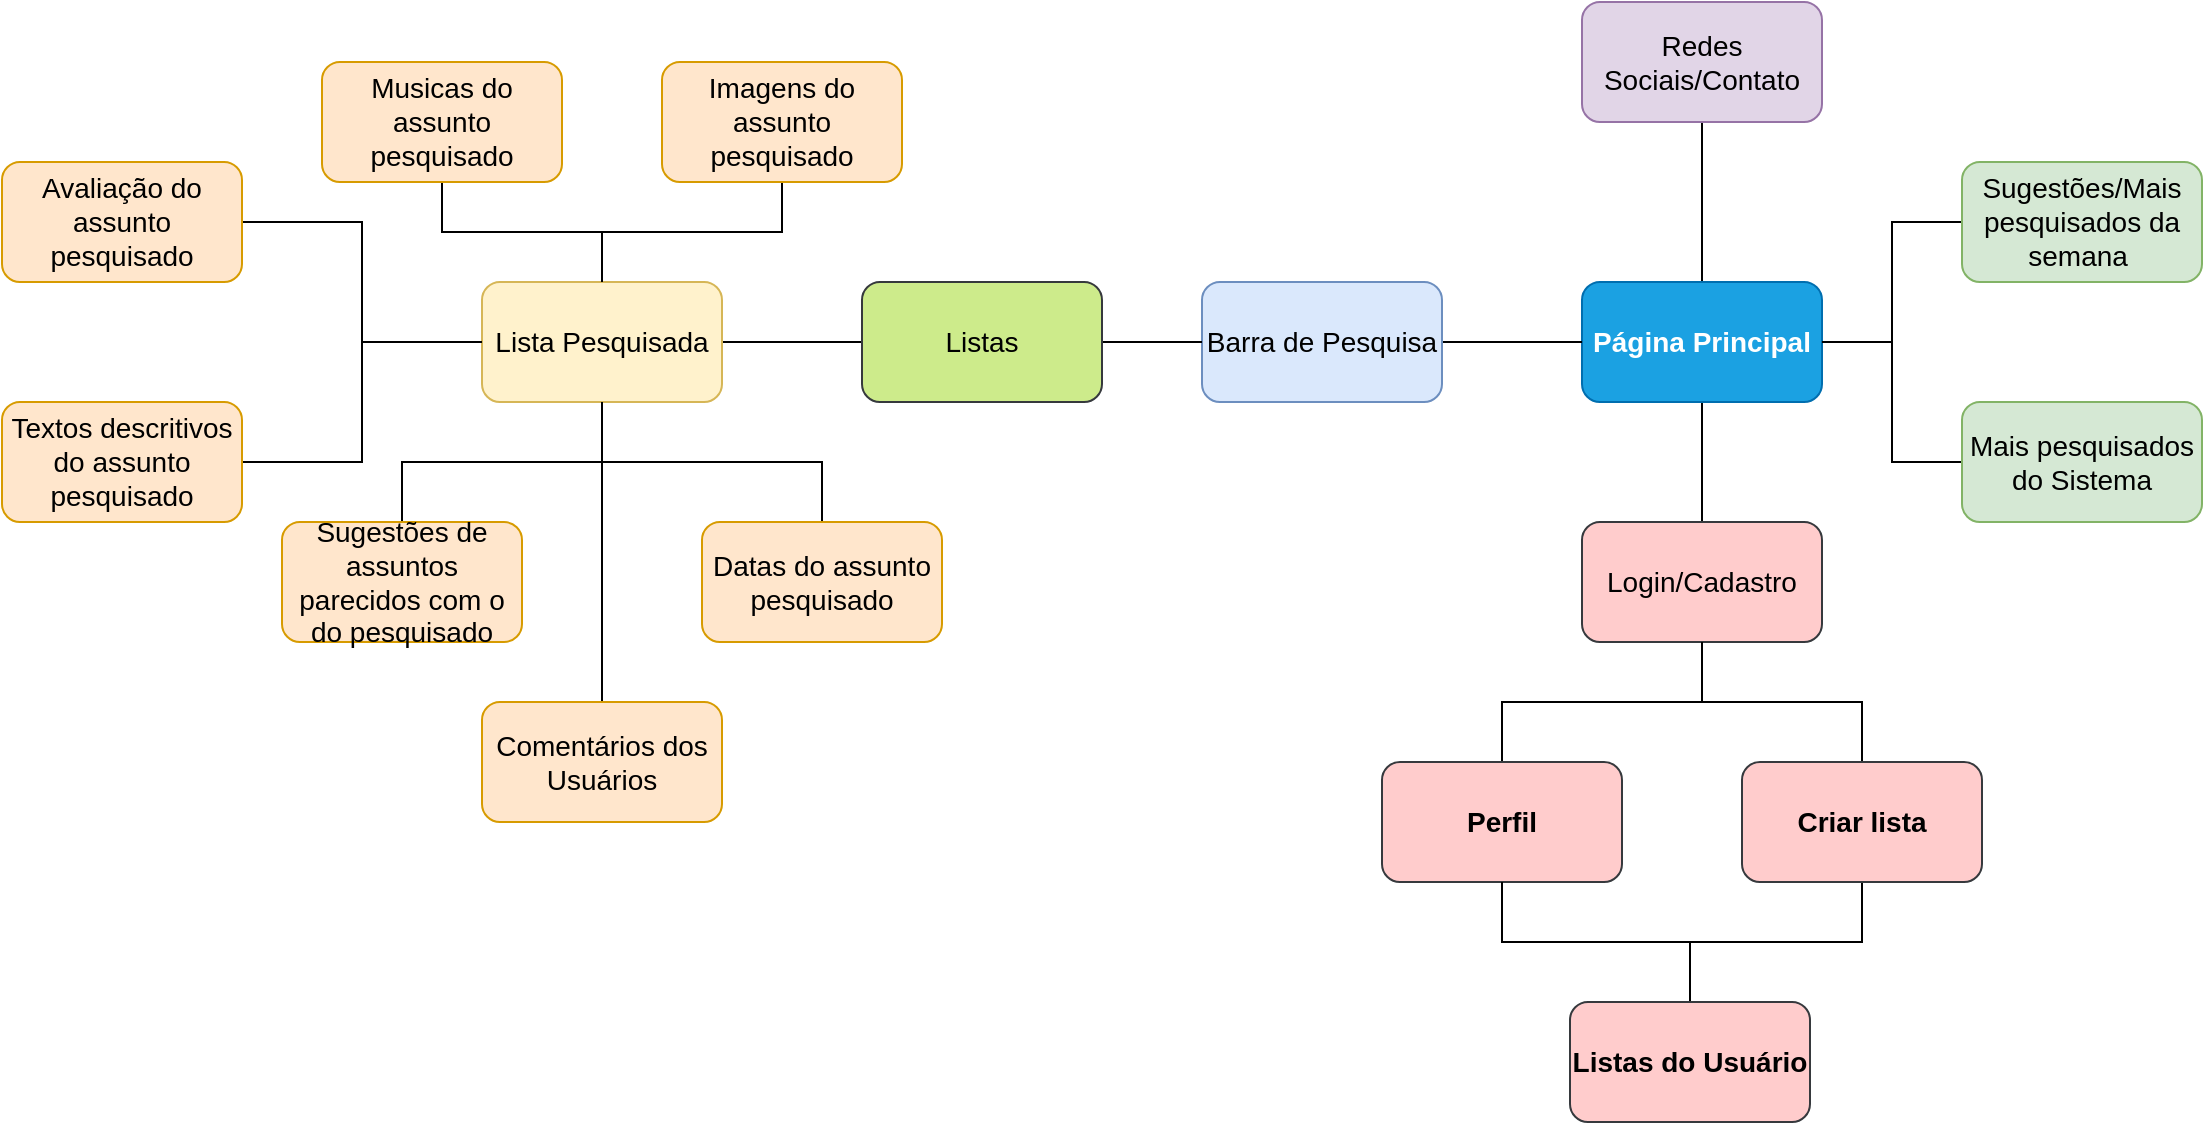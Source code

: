 <mxfile version="15.9.4" type="device"><diagram id="yp--AWLBvF2LsziHyw9a" name="Page-1"><mxGraphModel dx="1824" dy="548" grid="1" gridSize="10" guides="1" tooltips="1" connect="1" arrows="1" fold="1" page="1" pageScale="1" pageWidth="827" pageHeight="1169" math="0" shadow="0"><root><mxCell id="0"/><mxCell id="1" parent="0"/><mxCell id="J_H5PHMBG7VL0j95pqXi-12" style="edgeStyle=orthogonalEdgeStyle;rounded=0;orthogonalLoop=1;jettySize=auto;html=1;exitX=0.5;exitY=0;exitDx=0;exitDy=0;entryX=0.5;entryY=1;entryDx=0;entryDy=0;fontSize=14;endArrow=none;endFill=0;" parent="1" source="J_H5PHMBG7VL0j95pqXi-1" target="J_H5PHMBG7VL0j95pqXi-11" edge="1"><mxGeometry relative="1" as="geometry"/></mxCell><mxCell id="YjerQAtKggGRdwNfcW37-5" style="edgeStyle=orthogonalEdgeStyle;rounded=0;orthogonalLoop=1;jettySize=auto;html=1;exitX=0.5;exitY=1;exitDx=0;exitDy=0;entryX=0.5;entryY=0;entryDx=0;entryDy=0;endArrow=none;endFill=0;" edge="1" parent="1" source="J_H5PHMBG7VL0j95pqXi-1" target="YjerQAtKggGRdwNfcW37-4"><mxGeometry relative="1" as="geometry"/></mxCell><mxCell id="J_H5PHMBG7VL0j95pqXi-1" value="&lt;p style=&quot;line-height: 1.3&quot;&gt;&lt;font style=&quot;font-size: 14px&quot;&gt;&lt;b&gt;Página Principal&lt;/b&gt;&lt;/font&gt;&lt;/p&gt;" style="rounded=1;whiteSpace=wrap;html=1;fillColor=#1ba1e2;strokeColor=#006EAF;fontColor=#ffffff;" parent="1" vertex="1"><mxGeometry x="360" y="200" width="120" height="60" as="geometry"/></mxCell><mxCell id="J_H5PHMBG7VL0j95pqXi-7" style="edgeStyle=orthogonalEdgeStyle;rounded=0;orthogonalLoop=1;jettySize=auto;html=1;exitX=1;exitY=0.5;exitDx=0;exitDy=0;entryX=0;entryY=0.5;entryDx=0;entryDy=0;fontSize=14;endArrow=none;endFill=0;" parent="1" source="J_H5PHMBG7VL0j95pqXi-2" target="J_H5PHMBG7VL0j95pqXi-1" edge="1"><mxGeometry relative="1" as="geometry"/></mxCell><mxCell id="J_H5PHMBG7VL0j95pqXi-2" value="Barra de Pesquisa" style="rounded=1;whiteSpace=wrap;html=1;fontSize=14;fillColor=#dae8fc;strokeColor=#6c8ebf;" parent="1" vertex="1"><mxGeometry x="170" y="200" width="120" height="60" as="geometry"/></mxCell><mxCell id="J_H5PHMBG7VL0j95pqXi-6" style="edgeStyle=orthogonalEdgeStyle;rounded=0;orthogonalLoop=1;jettySize=auto;html=1;exitX=0;exitY=0.5;exitDx=0;exitDy=0;entryX=1;entryY=0.5;entryDx=0;entryDy=0;fontSize=14;endArrow=none;endFill=0;" parent="1" source="J_H5PHMBG7VL0j95pqXi-3" target="J_H5PHMBG7VL0j95pqXi-1" edge="1"><mxGeometry relative="1" as="geometry"/></mxCell><mxCell id="J_H5PHMBG7VL0j95pqXi-3" value="Sugestões/Mais pesquisados da semana&amp;nbsp;" style="rounded=1;whiteSpace=wrap;html=1;fontSize=14;fillColor=#d5e8d4;strokeColor=#82b366;" parent="1" vertex="1"><mxGeometry x="550" y="140" width="120" height="60" as="geometry"/></mxCell><mxCell id="J_H5PHMBG7VL0j95pqXi-5" style="edgeStyle=orthogonalEdgeStyle;rounded=0;orthogonalLoop=1;jettySize=auto;html=1;exitX=0;exitY=0.5;exitDx=0;exitDy=0;entryX=1;entryY=0.5;entryDx=0;entryDy=0;fontSize=14;endArrow=none;endFill=0;" parent="1" source="J_H5PHMBG7VL0j95pqXi-4" target="J_H5PHMBG7VL0j95pqXi-1" edge="1"><mxGeometry relative="1" as="geometry"/></mxCell><mxCell id="J_H5PHMBG7VL0j95pqXi-4" value="Mais pesquisados do Sistema" style="rounded=1;whiteSpace=wrap;html=1;fontSize=14;fillColor=#d5e8d4;strokeColor=#82b366;" parent="1" vertex="1"><mxGeometry x="550" y="260" width="120" height="60" as="geometry"/></mxCell><mxCell id="YjerQAtKggGRdwNfcW37-19" style="edgeStyle=orthogonalEdgeStyle;rounded=0;orthogonalLoop=1;jettySize=auto;html=1;exitX=1;exitY=0.5;exitDx=0;exitDy=0;entryX=0;entryY=0.5;entryDx=0;entryDy=0;endArrow=none;endFill=0;" edge="1" parent="1" source="J_H5PHMBG7VL0j95pqXi-8" target="YjerQAtKggGRdwNfcW37-18"><mxGeometry relative="1" as="geometry"/></mxCell><mxCell id="YjerQAtKggGRdwNfcW37-22" style="edgeStyle=orthogonalEdgeStyle;rounded=0;orthogonalLoop=1;jettySize=auto;html=1;exitX=0.5;exitY=1;exitDx=0;exitDy=0;entryX=0.5;entryY=0;entryDx=0;entryDy=0;endArrow=none;endFill=0;" edge="1" parent="1" source="J_H5PHMBG7VL0j95pqXi-8" target="YjerQAtKggGRdwNfcW37-21"><mxGeometry relative="1" as="geometry"/></mxCell><mxCell id="J_H5PHMBG7VL0j95pqXi-8" value="Lista Pesquisada" style="rounded=1;whiteSpace=wrap;html=1;fontSize=14;fillColor=#fff2cc;strokeColor=#d6b656;" parent="1" vertex="1"><mxGeometry x="-190" y="200" width="120" height="60" as="geometry"/></mxCell><mxCell id="J_H5PHMBG7VL0j95pqXi-20" style="edgeStyle=orthogonalEdgeStyle;rounded=0;orthogonalLoop=1;jettySize=auto;html=1;exitX=0.5;exitY=0;exitDx=0;exitDy=0;entryX=0.5;entryY=1;entryDx=0;entryDy=0;fontSize=14;endArrow=none;endFill=0;" parent="1" source="J_H5PHMBG7VL0j95pqXi-10" target="J_H5PHMBG7VL0j95pqXi-8" edge="1"><mxGeometry relative="1" as="geometry"/></mxCell><mxCell id="J_H5PHMBG7VL0j95pqXi-10" value="Datas do assunto pesquisado" style="rounded=1;whiteSpace=wrap;html=1;fontSize=14;fillColor=#ffe6cc;strokeColor=#d79b00;" parent="1" vertex="1"><mxGeometry x="-80" y="320" width="120" height="60" as="geometry"/></mxCell><mxCell id="J_H5PHMBG7VL0j95pqXi-11" value="Redes Sociais/Contato" style="rounded=1;whiteSpace=wrap;html=1;fontSize=14;fillColor=#e1d5e7;strokeColor=#9673a6;" parent="1" vertex="1"><mxGeometry x="360" y="60" width="120" height="60" as="geometry"/></mxCell><mxCell id="J_H5PHMBG7VL0j95pqXi-16" style="edgeStyle=orthogonalEdgeStyle;rounded=0;orthogonalLoop=1;jettySize=auto;html=1;exitX=1;exitY=0.5;exitDx=0;exitDy=0;entryX=0;entryY=0.5;entryDx=0;entryDy=0;fontSize=14;endArrow=none;endFill=0;" parent="1" source="J_H5PHMBG7VL0j95pqXi-13" target="J_H5PHMBG7VL0j95pqXi-8" edge="1"><mxGeometry relative="1" as="geometry"/></mxCell><mxCell id="J_H5PHMBG7VL0j95pqXi-13" value="Avaliação do assunto pesquisado" style="rounded=1;whiteSpace=wrap;html=1;fontSize=14;fillColor=#ffe6cc;strokeColor=#d79b00;" parent="1" vertex="1"><mxGeometry x="-430" y="140" width="120" height="60" as="geometry"/></mxCell><mxCell id="J_H5PHMBG7VL0j95pqXi-18" style="edgeStyle=orthogonalEdgeStyle;rounded=0;orthogonalLoop=1;jettySize=auto;html=1;exitX=1;exitY=0.5;exitDx=0;exitDy=0;entryX=0;entryY=0.5;entryDx=0;entryDy=0;fontSize=14;endArrow=none;endFill=0;" parent="1" source="J_H5PHMBG7VL0j95pqXi-14" target="J_H5PHMBG7VL0j95pqXi-8" edge="1"><mxGeometry relative="1" as="geometry"/></mxCell><mxCell id="J_H5PHMBG7VL0j95pqXi-14" value="Textos descritivos do assunto pesquisado" style="rounded=1;whiteSpace=wrap;html=1;fontSize=14;fillColor=#ffe6cc;strokeColor=#d79b00;" parent="1" vertex="1"><mxGeometry x="-430" y="260" width="120" height="60" as="geometry"/></mxCell><mxCell id="J_H5PHMBG7VL0j95pqXi-19" style="edgeStyle=orthogonalEdgeStyle;rounded=0;orthogonalLoop=1;jettySize=auto;html=1;exitX=0.5;exitY=1;exitDx=0;exitDy=0;entryX=0.5;entryY=0;entryDx=0;entryDy=0;fontSize=14;endArrow=none;endFill=0;" parent="1" source="J_H5PHMBG7VL0j95pqXi-15" target="J_H5PHMBG7VL0j95pqXi-8" edge="1"><mxGeometry relative="1" as="geometry"/></mxCell><mxCell id="J_H5PHMBG7VL0j95pqXi-15" value="Imagens do assunto pesquisado" style="rounded=1;whiteSpace=wrap;html=1;fontSize=14;fillColor=#ffe6cc;strokeColor=#d79b00;" parent="1" vertex="1"><mxGeometry x="-100" y="90" width="120" height="60" as="geometry"/></mxCell><mxCell id="J_H5PHMBG7VL0j95pqXi-22" style="edgeStyle=orthogonalEdgeStyle;rounded=0;orthogonalLoop=1;jettySize=auto;html=1;exitX=0.5;exitY=0;exitDx=0;exitDy=0;entryX=0.5;entryY=1;entryDx=0;entryDy=0;fontSize=14;endArrow=none;endFill=0;" parent="1" source="J_H5PHMBG7VL0j95pqXi-21" target="J_H5PHMBG7VL0j95pqXi-8" edge="1"><mxGeometry relative="1" as="geometry"/></mxCell><mxCell id="J_H5PHMBG7VL0j95pqXi-21" value="Sugestões de assuntos parecidos com o do pesquisado" style="rounded=1;whiteSpace=wrap;html=1;fontSize=14;fillColor=#ffe6cc;strokeColor=#d79b00;" parent="1" vertex="1"><mxGeometry x="-290" y="320" width="120" height="60" as="geometry"/></mxCell><mxCell id="YjerQAtKggGRdwNfcW37-2" style="edgeStyle=orthogonalEdgeStyle;rounded=0;orthogonalLoop=1;jettySize=auto;html=1;exitX=0.5;exitY=1;exitDx=0;exitDy=0;entryX=0.5;entryY=0;entryDx=0;entryDy=0;endArrow=none;endFill=0;" edge="1" parent="1" source="YjerQAtKggGRdwNfcW37-1" target="J_H5PHMBG7VL0j95pqXi-8"><mxGeometry relative="1" as="geometry"/></mxCell><mxCell id="YjerQAtKggGRdwNfcW37-1" value="Musicas do assunto pesquisado" style="rounded=1;whiteSpace=wrap;html=1;fontSize=14;fillColor=#ffe6cc;strokeColor=#d79b00;" vertex="1" parent="1"><mxGeometry x="-270" y="90" width="120" height="60" as="geometry"/></mxCell><mxCell id="YjerQAtKggGRdwNfcW37-9" style="edgeStyle=orthogonalEdgeStyle;rounded=0;orthogonalLoop=1;jettySize=auto;html=1;exitX=0.5;exitY=1;exitDx=0;exitDy=0;entryX=0.5;entryY=0;entryDx=0;entryDy=0;endArrow=none;endFill=0;" edge="1" parent="1" source="YjerQAtKggGRdwNfcW37-4" target="YjerQAtKggGRdwNfcW37-8"><mxGeometry relative="1" as="geometry"/></mxCell><mxCell id="YjerQAtKggGRdwNfcW37-4" value="Login/Cadastro" style="rounded=1;whiteSpace=wrap;html=1;fontSize=14;fillColor=#ffcccc;strokeColor=#36393d;" vertex="1" parent="1"><mxGeometry x="360" y="320" width="120" height="60" as="geometry"/></mxCell><mxCell id="YjerQAtKggGRdwNfcW37-16" style="edgeStyle=orthogonalEdgeStyle;rounded=0;orthogonalLoop=1;jettySize=auto;html=1;exitX=0.5;exitY=0;exitDx=0;exitDy=0;entryX=0.5;entryY=1;entryDx=0;entryDy=0;endArrow=none;endFill=0;" edge="1" parent="1" source="YjerQAtKggGRdwNfcW37-6" target="YjerQAtKggGRdwNfcW37-4"><mxGeometry relative="1" as="geometry"/></mxCell><mxCell id="YjerQAtKggGRdwNfcW37-17" style="edgeStyle=orthogonalEdgeStyle;rounded=0;orthogonalLoop=1;jettySize=auto;html=1;exitX=0.5;exitY=1;exitDx=0;exitDy=0;entryX=0.5;entryY=0;entryDx=0;entryDy=0;endArrow=none;endFill=0;" edge="1" parent="1" source="YjerQAtKggGRdwNfcW37-6" target="YjerQAtKggGRdwNfcW37-10"><mxGeometry relative="1" as="geometry"/></mxCell><mxCell id="YjerQAtKggGRdwNfcW37-6" value="&lt;p style=&quot;line-height: 1.3&quot;&gt;&lt;font style=&quot;font-size: 14px&quot;&gt;&lt;b&gt;Criar lista&lt;/b&gt;&lt;/font&gt;&lt;/p&gt;" style="rounded=1;whiteSpace=wrap;html=1;fillColor=#ffcccc;strokeColor=#36393d;" vertex="1" parent="1"><mxGeometry x="440" y="440" width="120" height="60" as="geometry"/></mxCell><mxCell id="YjerQAtKggGRdwNfcW37-8" value="&lt;p style=&quot;line-height: 1.3&quot;&gt;&lt;font style=&quot;font-size: 14px&quot;&gt;&lt;b&gt;Perfil&lt;/b&gt;&lt;/font&gt;&lt;/p&gt;" style="rounded=1;whiteSpace=wrap;html=1;fillColor=#ffcccc;strokeColor=#36393d;" vertex="1" parent="1"><mxGeometry x="260" y="440" width="120" height="60" as="geometry"/></mxCell><mxCell id="YjerQAtKggGRdwNfcW37-14" style="edgeStyle=orthogonalEdgeStyle;rounded=0;orthogonalLoop=1;jettySize=auto;html=1;exitX=0.5;exitY=0;exitDx=0;exitDy=0;entryX=0.5;entryY=1;entryDx=0;entryDy=0;endArrow=none;endFill=0;" edge="1" parent="1" source="YjerQAtKggGRdwNfcW37-10" target="YjerQAtKggGRdwNfcW37-8"><mxGeometry relative="1" as="geometry"/></mxCell><mxCell id="YjerQAtKggGRdwNfcW37-10" value="&lt;p style=&quot;line-height: 1.3&quot;&gt;&lt;font style=&quot;font-size: 14px&quot;&gt;&lt;b&gt;Listas do Usuário&lt;/b&gt;&lt;/font&gt;&lt;/p&gt;" style="rounded=1;whiteSpace=wrap;html=1;fillColor=#ffcccc;strokeColor=#36393d;" vertex="1" parent="1"><mxGeometry x="354" y="560" width="120" height="60" as="geometry"/></mxCell><mxCell id="YjerQAtKggGRdwNfcW37-20" style="edgeStyle=orthogonalEdgeStyle;rounded=0;orthogonalLoop=1;jettySize=auto;html=1;exitX=1;exitY=0.5;exitDx=0;exitDy=0;entryX=0;entryY=0.5;entryDx=0;entryDy=0;endArrow=none;endFill=0;" edge="1" parent="1" source="YjerQAtKggGRdwNfcW37-18" target="J_H5PHMBG7VL0j95pqXi-2"><mxGeometry relative="1" as="geometry"/></mxCell><mxCell id="YjerQAtKggGRdwNfcW37-18" value="Listas" style="rounded=1;whiteSpace=wrap;html=1;fontSize=14;fillColor=#cdeb8b;strokeColor=#36393d;" vertex="1" parent="1"><mxGeometry y="200" width="120" height="60" as="geometry"/></mxCell><mxCell id="YjerQAtKggGRdwNfcW37-21" value="Comentários dos Usuários" style="rounded=1;whiteSpace=wrap;html=1;fontSize=14;fillColor=#ffe6cc;strokeColor=#d79b00;" vertex="1" parent="1"><mxGeometry x="-190" y="410" width="120" height="60" as="geometry"/></mxCell></root></mxGraphModel></diagram></mxfile>